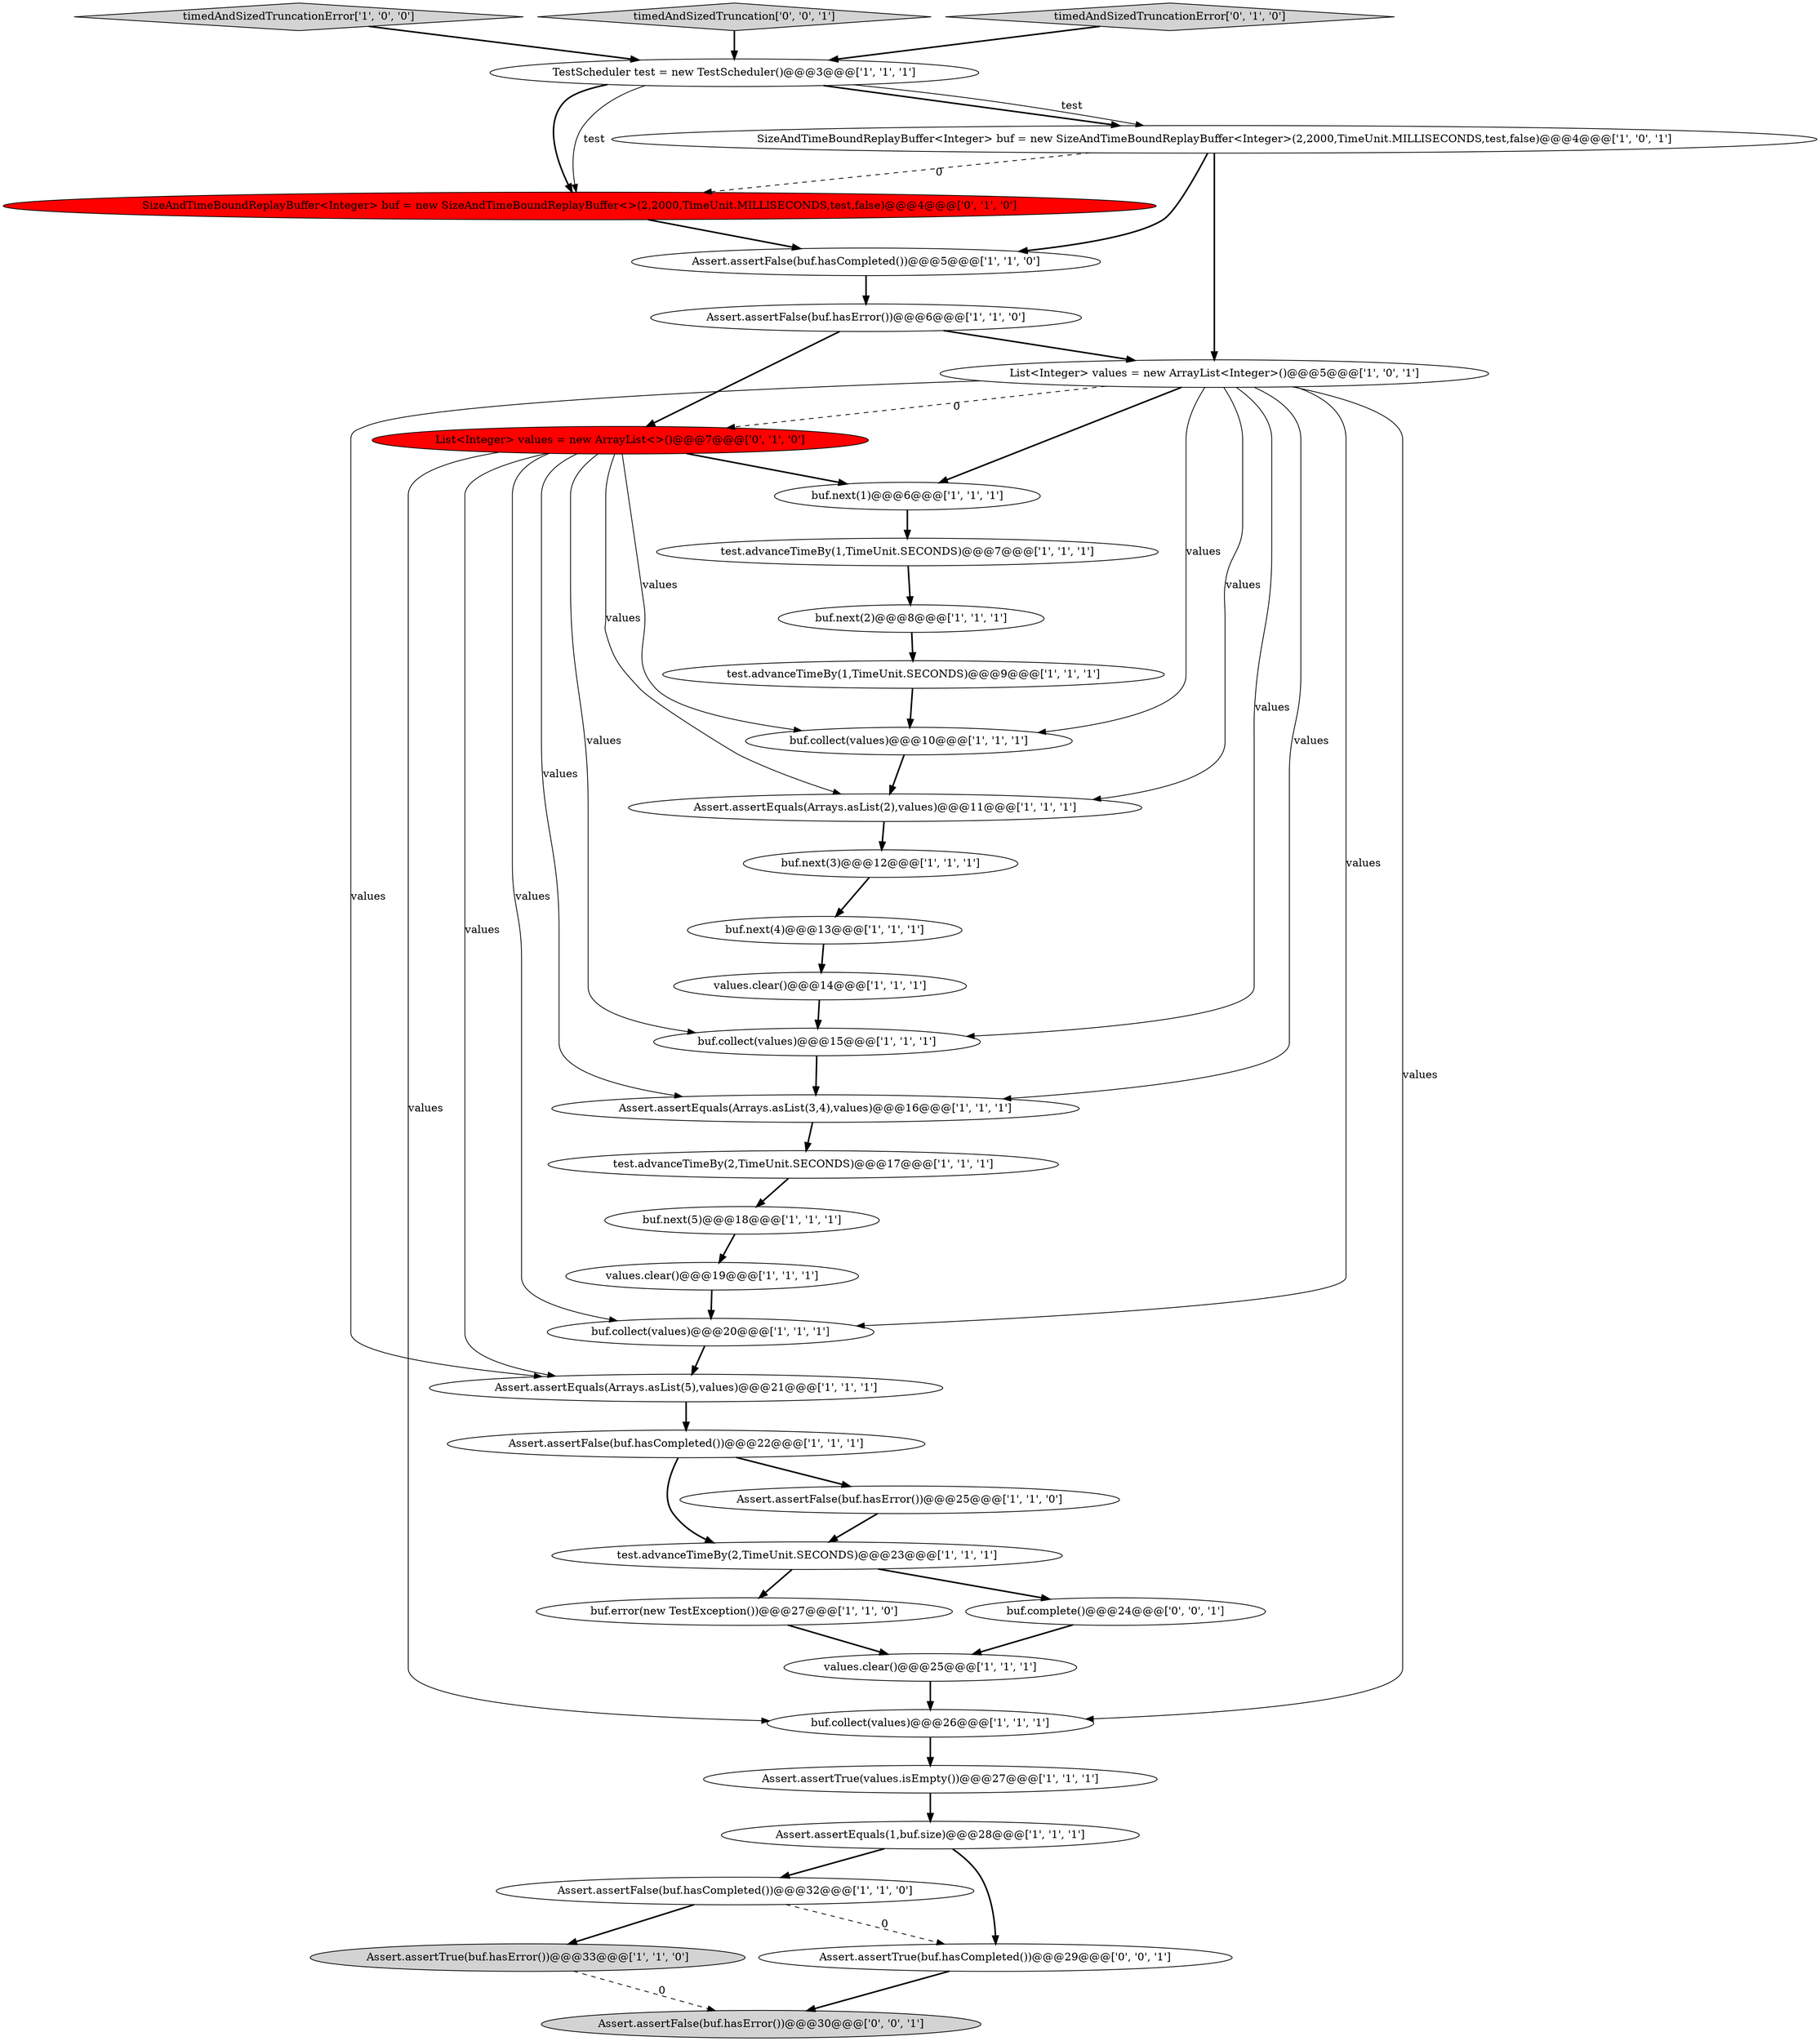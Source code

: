 digraph {
10 [style = filled, label = "buf.error(new TestException())@@@27@@@['1', '1', '0']", fillcolor = white, shape = ellipse image = "AAA0AAABBB1BBB"];
2 [style = filled, label = "values.clear()@@@14@@@['1', '1', '1']", fillcolor = white, shape = ellipse image = "AAA0AAABBB1BBB"];
30 [style = filled, label = "test.advanceTimeBy(2,TimeUnit.SECONDS)@@@17@@@['1', '1', '1']", fillcolor = white, shape = ellipse image = "AAA0AAABBB1BBB"];
35 [style = filled, label = "Assert.assertFalse(buf.hasError())@@@30@@@['0', '0', '1']", fillcolor = lightgray, shape = ellipse image = "AAA0AAABBB3BBB"];
25 [style = filled, label = "test.advanceTimeBy(1,TimeUnit.SECONDS)@@@7@@@['1', '1', '1']", fillcolor = white, shape = ellipse image = "AAA0AAABBB1BBB"];
19 [style = filled, label = "Assert.assertTrue(buf.hasError())@@@33@@@['1', '1', '0']", fillcolor = lightgray, shape = ellipse image = "AAA0AAABBB1BBB"];
18 [style = filled, label = "values.clear()@@@25@@@['1', '1', '1']", fillcolor = white, shape = ellipse image = "AAA0AAABBB1BBB"];
0 [style = filled, label = "values.clear()@@@19@@@['1', '1', '1']", fillcolor = white, shape = ellipse image = "AAA0AAABBB1BBB"];
23 [style = filled, label = "Assert.assertFalse(buf.hasCompleted())@@@32@@@['1', '1', '0']", fillcolor = white, shape = ellipse image = "AAA0AAABBB1BBB"];
24 [style = filled, label = "TestScheduler test = new TestScheduler()@@@3@@@['1', '1', '1']", fillcolor = white, shape = ellipse image = "AAA0AAABBB1BBB"];
4 [style = filled, label = "buf.next(2)@@@8@@@['1', '1', '1']", fillcolor = white, shape = ellipse image = "AAA0AAABBB1BBB"];
5 [style = filled, label = "Assert.assertEquals(Arrays.asList(5),values)@@@21@@@['1', '1', '1']", fillcolor = white, shape = ellipse image = "AAA0AAABBB1BBB"];
1 [style = filled, label = "List<Integer> values = new ArrayList<Integer>()@@@5@@@['1', '0', '1']", fillcolor = white, shape = ellipse image = "AAA0AAABBB1BBB"];
17 [style = filled, label = "test.advanceTimeBy(2,TimeUnit.SECONDS)@@@23@@@['1', '1', '1']", fillcolor = white, shape = ellipse image = "AAA0AAABBB1BBB"];
21 [style = filled, label = "timedAndSizedTruncationError['1', '0', '0']", fillcolor = lightgray, shape = diamond image = "AAA0AAABBB1BBB"];
8 [style = filled, label = "buf.next(1)@@@6@@@['1', '1', '1']", fillcolor = white, shape = ellipse image = "AAA0AAABBB1BBB"];
26 [style = filled, label = "Assert.assertEquals(Arrays.asList(3,4),values)@@@16@@@['1', '1', '1']", fillcolor = white, shape = ellipse image = "AAA0AAABBB1BBB"];
27 [style = filled, label = "Assert.assertEquals(1,buf.size)@@@28@@@['1', '1', '1']", fillcolor = white, shape = ellipse image = "AAA0AAABBB1BBB"];
29 [style = filled, label = "Assert.assertEquals(Arrays.asList(2),values)@@@11@@@['1', '1', '1']", fillcolor = white, shape = ellipse image = "AAA0AAABBB1BBB"];
3 [style = filled, label = "buf.next(5)@@@18@@@['1', '1', '1']", fillcolor = white, shape = ellipse image = "AAA0AAABBB1BBB"];
20 [style = filled, label = "SizeAndTimeBoundReplayBuffer<Integer> buf = new SizeAndTimeBoundReplayBuffer<Integer>(2,2000,TimeUnit.MILLISECONDS,test,false)@@@4@@@['1', '0', '1']", fillcolor = white, shape = ellipse image = "AAA0AAABBB1BBB"];
32 [style = filled, label = "SizeAndTimeBoundReplayBuffer<Integer> buf = new SizeAndTimeBoundReplayBuffer<>(2,2000,TimeUnit.MILLISECONDS,test,false)@@@4@@@['0', '1', '0']", fillcolor = red, shape = ellipse image = "AAA1AAABBB2BBB"];
11 [style = filled, label = "buf.collect(values)@@@26@@@['1', '1', '1']", fillcolor = white, shape = ellipse image = "AAA0AAABBB1BBB"];
38 [style = filled, label = "buf.complete()@@@24@@@['0', '0', '1']", fillcolor = white, shape = ellipse image = "AAA0AAABBB3BBB"];
12 [style = filled, label = "buf.collect(values)@@@10@@@['1', '1', '1']", fillcolor = white, shape = ellipse image = "AAA0AAABBB1BBB"];
37 [style = filled, label = "timedAndSizedTruncation['0', '0', '1']", fillcolor = lightgray, shape = diamond image = "AAA0AAABBB3BBB"];
14 [style = filled, label = "buf.collect(values)@@@15@@@['1', '1', '1']", fillcolor = white, shape = ellipse image = "AAA0AAABBB1BBB"];
6 [style = filled, label = "Assert.assertFalse(buf.hasCompleted())@@@22@@@['1', '1', '1']", fillcolor = white, shape = ellipse image = "AAA0AAABBB1BBB"];
28 [style = filled, label = "Assert.assertFalse(buf.hasError())@@@25@@@['1', '1', '0']", fillcolor = white, shape = ellipse image = "AAA0AAABBB1BBB"];
36 [style = filled, label = "Assert.assertTrue(buf.hasCompleted())@@@29@@@['0', '0', '1']", fillcolor = white, shape = ellipse image = "AAA0AAABBB3BBB"];
33 [style = filled, label = "List<Integer> values = new ArrayList<>()@@@7@@@['0', '1', '0']", fillcolor = red, shape = ellipse image = "AAA1AAABBB2BBB"];
22 [style = filled, label = "buf.next(4)@@@13@@@['1', '1', '1']", fillcolor = white, shape = ellipse image = "AAA0AAABBB1BBB"];
31 [style = filled, label = "test.advanceTimeBy(1,TimeUnit.SECONDS)@@@9@@@['1', '1', '1']", fillcolor = white, shape = ellipse image = "AAA0AAABBB1BBB"];
7 [style = filled, label = "Assert.assertFalse(buf.hasError())@@@6@@@['1', '1', '0']", fillcolor = white, shape = ellipse image = "AAA0AAABBB1BBB"];
13 [style = filled, label = "Assert.assertTrue(values.isEmpty())@@@27@@@['1', '1', '1']", fillcolor = white, shape = ellipse image = "AAA0AAABBB1BBB"];
9 [style = filled, label = "Assert.assertFalse(buf.hasCompleted())@@@5@@@['1', '1', '0']", fillcolor = white, shape = ellipse image = "AAA0AAABBB1BBB"];
16 [style = filled, label = "buf.next(3)@@@12@@@['1', '1', '1']", fillcolor = white, shape = ellipse image = "AAA0AAABBB1BBB"];
34 [style = filled, label = "timedAndSizedTruncationError['0', '1', '0']", fillcolor = lightgray, shape = diamond image = "AAA0AAABBB2BBB"];
15 [style = filled, label = "buf.collect(values)@@@20@@@['1', '1', '1']", fillcolor = white, shape = ellipse image = "AAA0AAABBB1BBB"];
1->14 [style = solid, label="values"];
6->17 [style = bold, label=""];
17->10 [style = bold, label=""];
10->18 [style = bold, label=""];
1->33 [style = dashed, label="0"];
27->36 [style = bold, label=""];
33->14 [style = solid, label="values"];
7->1 [style = bold, label=""];
1->8 [style = bold, label=""];
22->2 [style = bold, label=""];
37->24 [style = bold, label=""];
20->9 [style = bold, label=""];
33->29 [style = solid, label="values"];
18->11 [style = bold, label=""];
1->29 [style = solid, label="values"];
24->32 [style = bold, label=""];
33->26 [style = solid, label="values"];
25->4 [style = bold, label=""];
21->24 [style = bold, label=""];
20->1 [style = bold, label=""];
9->7 [style = bold, label=""];
16->22 [style = bold, label=""];
31->12 [style = bold, label=""];
0->15 [style = bold, label=""];
1->11 [style = solid, label="values"];
3->0 [style = bold, label=""];
15->5 [style = bold, label=""];
1->26 [style = solid, label="values"];
26->30 [style = bold, label=""];
24->20 [style = bold, label=""];
17->38 [style = bold, label=""];
24->20 [style = solid, label="test"];
14->26 [style = bold, label=""];
4->31 [style = bold, label=""];
32->9 [style = bold, label=""];
7->33 [style = bold, label=""];
33->11 [style = solid, label="values"];
23->36 [style = dashed, label="0"];
38->18 [style = bold, label=""];
13->27 [style = bold, label=""];
12->29 [style = bold, label=""];
34->24 [style = bold, label=""];
5->6 [style = bold, label=""];
30->3 [style = bold, label=""];
23->19 [style = bold, label=""];
2->14 [style = bold, label=""];
11->13 [style = bold, label=""];
1->12 [style = solid, label="values"];
28->17 [style = bold, label=""];
1->15 [style = solid, label="values"];
33->15 [style = solid, label="values"];
33->12 [style = solid, label="values"];
24->32 [style = solid, label="test"];
27->23 [style = bold, label=""];
20->32 [style = dashed, label="0"];
19->35 [style = dashed, label="0"];
36->35 [style = bold, label=""];
1->5 [style = solid, label="values"];
33->8 [style = bold, label=""];
8->25 [style = bold, label=""];
29->16 [style = bold, label=""];
33->5 [style = solid, label="values"];
6->28 [style = bold, label=""];
}
